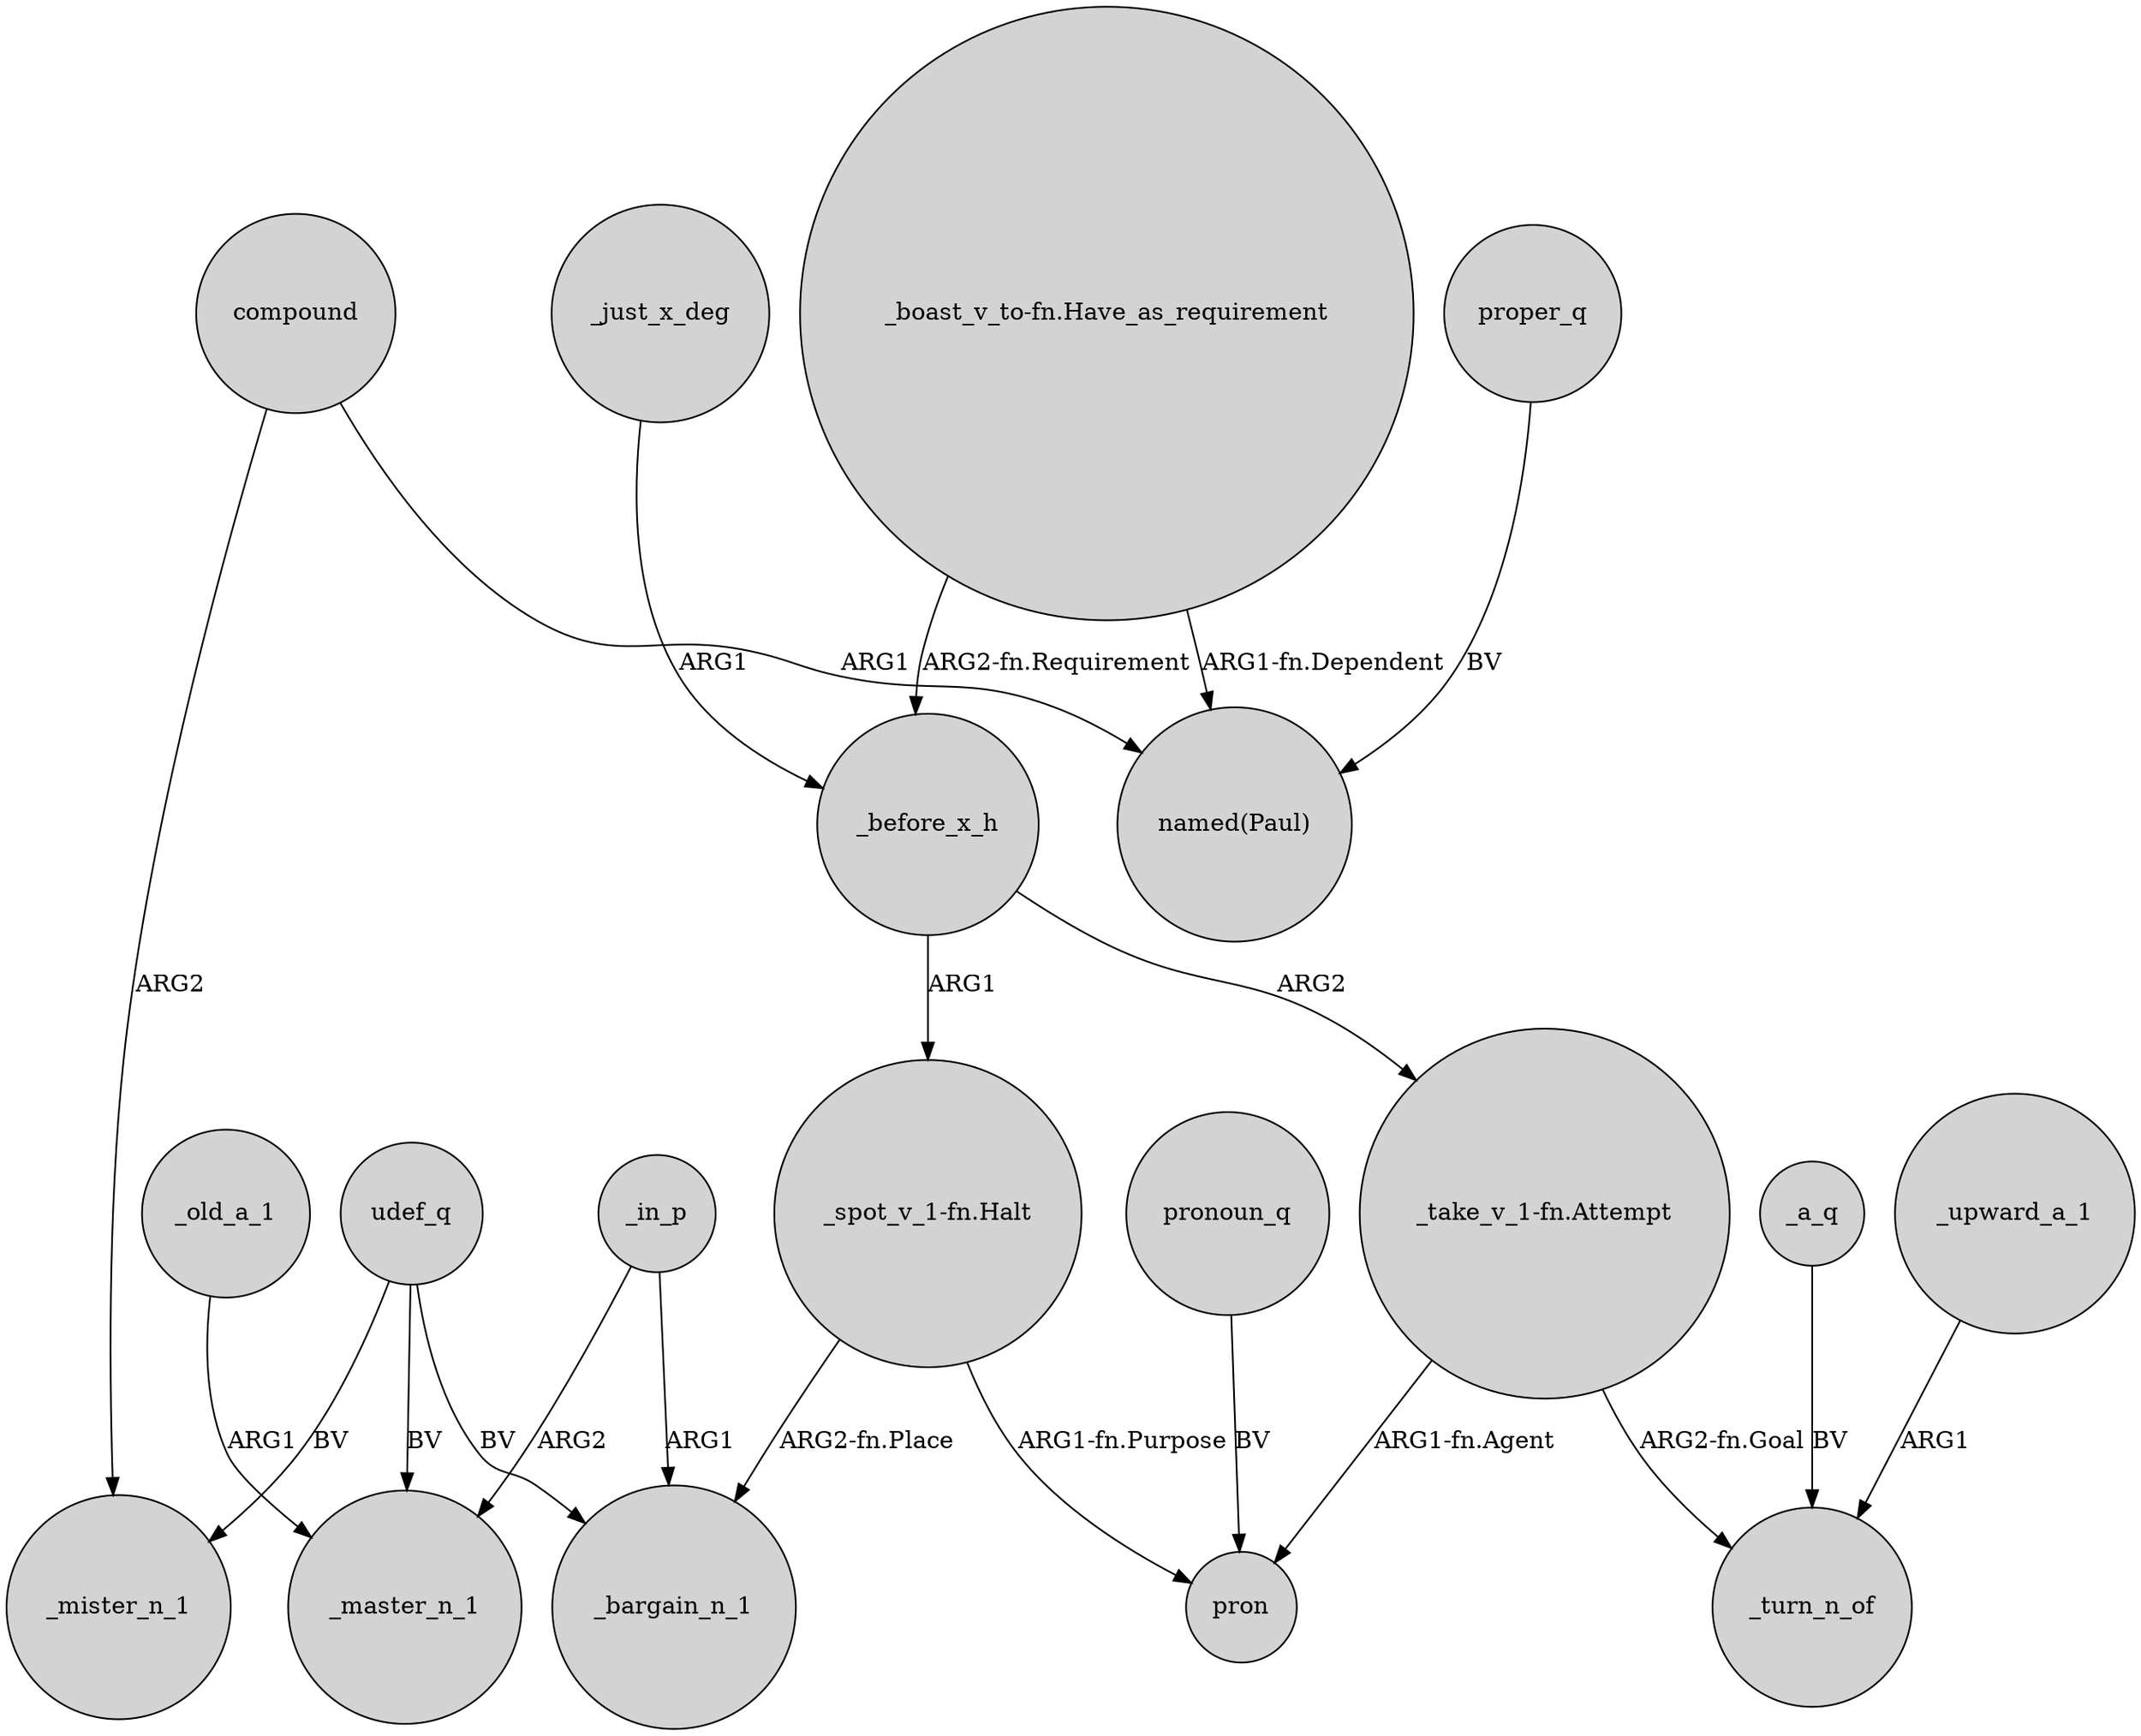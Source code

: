 digraph {
	node [shape=circle style=filled]
	compound -> _mister_n_1 [label=ARG2]
	"_spot_v_1-fn.Halt" -> _bargain_n_1 [label="ARG2-fn.Place"]
	"_take_v_1-fn.Attempt" -> pron [label="ARG1-fn.Agent"]
	udef_q -> _mister_n_1 [label=BV]
	_just_x_deg -> _before_x_h [label=ARG1]
	udef_q -> _bargain_n_1 [label=BV]
	udef_q -> _master_n_1 [label=BV]
	_old_a_1 -> _master_n_1 [label=ARG1]
	pronoun_q -> pron [label=BV]
	_in_p -> _master_n_1 [label=ARG2]
	_upward_a_1 -> _turn_n_of [label=ARG1]
	compound -> "named(Paul)" [label=ARG1]
	_before_x_h -> "_take_v_1-fn.Attempt" [label=ARG2]
	_in_p -> _bargain_n_1 [label=ARG1]
	proper_q -> "named(Paul)" [label=BV]
	"_boast_v_to-fn.Have_as_requirement" -> "named(Paul)" [label="ARG1-fn.Dependent"]
	"_take_v_1-fn.Attempt" -> _turn_n_of [label="ARG2-fn.Goal"]
	"_spot_v_1-fn.Halt" -> pron [label="ARG1-fn.Purpose"]
	"_boast_v_to-fn.Have_as_requirement" -> _before_x_h [label="ARG2-fn.Requirement"]
	_a_q -> _turn_n_of [label=BV]
	_before_x_h -> "_spot_v_1-fn.Halt" [label=ARG1]
}
